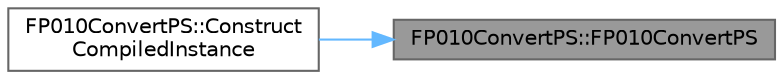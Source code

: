 digraph "FP010ConvertPS::FP010ConvertPS"
{
 // INTERACTIVE_SVG=YES
 // LATEX_PDF_SIZE
  bgcolor="transparent";
  edge [fontname=Helvetica,fontsize=10,labelfontname=Helvetica,labelfontsize=10];
  node [fontname=Helvetica,fontsize=10,shape=box,height=0.2,width=0.4];
  rankdir="RL";
  Node1 [id="Node000001",label="FP010ConvertPS::FP010ConvertPS",height=0.2,width=0.4,color="gray40", fillcolor="grey60", style="filled", fontcolor="black",tooltip=" "];
  Node1 -> Node2 [id="edge1_Node000001_Node000002",dir="back",color="steelblue1",style="solid",tooltip=" "];
  Node2 [id="Node000002",label="FP010ConvertPS::Construct\lCompiledInstance",height=0.2,width=0.4,color="grey40", fillcolor="white", style="filled",URL="$d2/d44/classFP010ConvertPS.html#acef5c5ce775f7a517c7793effe183dc8",tooltip=" "];
}

